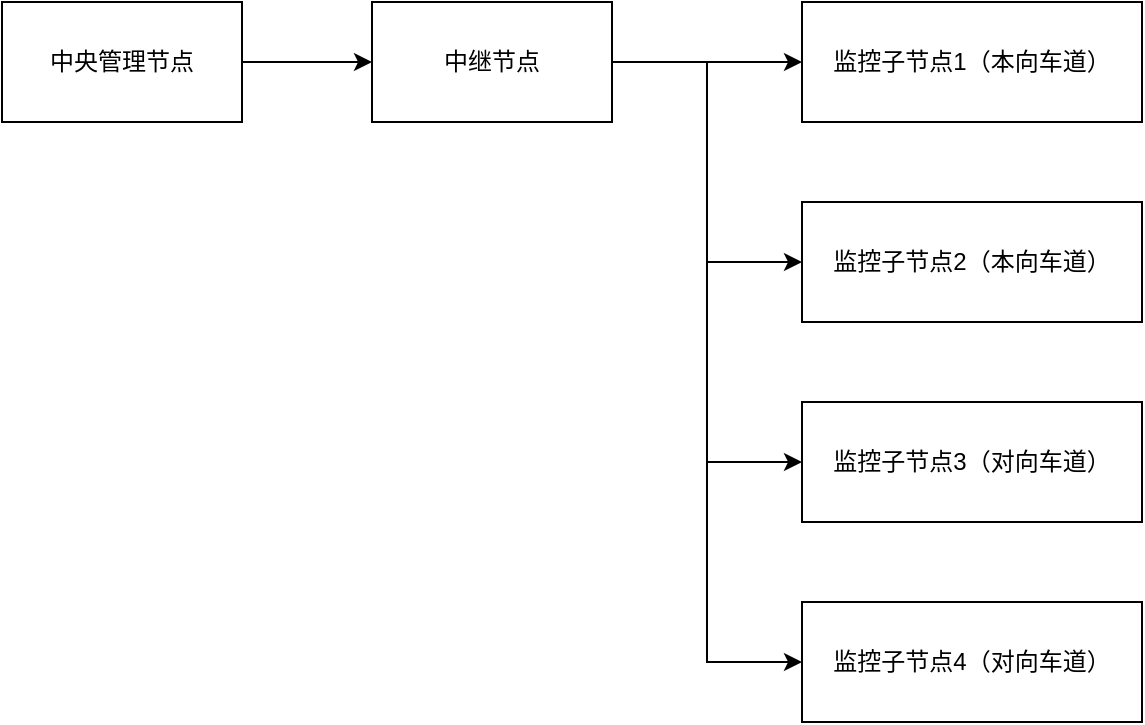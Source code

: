 <mxfile version="26.2.13">
  <diagram name="Page-1" id="_5ZA-SbzwZC6RXCUGsCD">
    <mxGraphModel dx="838" dy="508" grid="1" gridSize="10" guides="1" tooltips="1" connect="1" arrows="1" fold="1" page="1" pageScale="1" pageWidth="850" pageHeight="1100" math="0" shadow="0">
      <root>
        <mxCell id="0" />
        <mxCell id="1" parent="0" />
        <mxCell id="WNiRMjTejuKCVmON-htT-6" style="edgeStyle=orthogonalEdgeStyle;rounded=0;orthogonalLoop=1;jettySize=auto;html=1;exitX=1;exitY=0.5;exitDx=0;exitDy=0;entryX=0;entryY=0.5;entryDx=0;entryDy=0;" edge="1" parent="1" source="WNiRMjTejuKCVmON-htT-1" target="WNiRMjTejuKCVmON-htT-2">
          <mxGeometry relative="1" as="geometry" />
        </mxCell>
        <mxCell id="WNiRMjTejuKCVmON-htT-1" value="中央管理节点" style="rounded=0;whiteSpace=wrap;html=1;" vertex="1" parent="1">
          <mxGeometry x="120" y="180" width="120" height="60" as="geometry" />
        </mxCell>
        <mxCell id="WNiRMjTejuKCVmON-htT-7" style="edgeStyle=orthogonalEdgeStyle;rounded=0;orthogonalLoop=1;jettySize=auto;html=1;exitX=1;exitY=0.5;exitDx=0;exitDy=0;" edge="1" parent="1" source="WNiRMjTejuKCVmON-htT-2" target="WNiRMjTejuKCVmON-htT-3">
          <mxGeometry relative="1" as="geometry" />
        </mxCell>
        <mxCell id="WNiRMjTejuKCVmON-htT-15" style="edgeStyle=orthogonalEdgeStyle;rounded=0;orthogonalLoop=1;jettySize=auto;html=1;exitX=1;exitY=0.5;exitDx=0;exitDy=0;entryX=0;entryY=0.5;entryDx=0;entryDy=0;" edge="1" parent="1" source="WNiRMjTejuKCVmON-htT-2" target="WNiRMjTejuKCVmON-htT-12">
          <mxGeometry relative="1" as="geometry" />
        </mxCell>
        <mxCell id="WNiRMjTejuKCVmON-htT-16" style="edgeStyle=orthogonalEdgeStyle;rounded=0;orthogonalLoop=1;jettySize=auto;html=1;exitX=1;exitY=0.5;exitDx=0;exitDy=0;entryX=0;entryY=0.5;entryDx=0;entryDy=0;" edge="1" parent="1" source="WNiRMjTejuKCVmON-htT-2" target="WNiRMjTejuKCVmON-htT-13">
          <mxGeometry relative="1" as="geometry" />
        </mxCell>
        <mxCell id="WNiRMjTejuKCVmON-htT-17" style="edgeStyle=orthogonalEdgeStyle;rounded=0;orthogonalLoop=1;jettySize=auto;html=1;exitX=1;exitY=0.5;exitDx=0;exitDy=0;entryX=0;entryY=0.5;entryDx=0;entryDy=0;" edge="1" parent="1" source="WNiRMjTejuKCVmON-htT-2" target="WNiRMjTejuKCVmON-htT-14">
          <mxGeometry relative="1" as="geometry" />
        </mxCell>
        <mxCell id="WNiRMjTejuKCVmON-htT-2" value="中继节点" style="rounded=0;whiteSpace=wrap;html=1;" vertex="1" parent="1">
          <mxGeometry x="305" y="180" width="120" height="60" as="geometry" />
        </mxCell>
        <mxCell id="WNiRMjTejuKCVmON-htT-3" value="监控子节点1（本向车道）" style="rounded=0;whiteSpace=wrap;html=1;" vertex="1" parent="1">
          <mxGeometry x="520" y="180" width="170" height="60" as="geometry" />
        </mxCell>
        <mxCell id="WNiRMjTejuKCVmON-htT-12" value="监控子节点2（本向车道）" style="rounded=0;whiteSpace=wrap;html=1;" vertex="1" parent="1">
          <mxGeometry x="520" y="280" width="170" height="60" as="geometry" />
        </mxCell>
        <mxCell id="WNiRMjTejuKCVmON-htT-13" value="监控子节点3（对向车道）" style="rounded=0;whiteSpace=wrap;html=1;" vertex="1" parent="1">
          <mxGeometry x="520" y="380" width="170" height="60" as="geometry" />
        </mxCell>
        <mxCell id="WNiRMjTejuKCVmON-htT-14" value="监控子节点4（对向车道）" style="rounded=0;whiteSpace=wrap;html=1;" vertex="1" parent="1">
          <mxGeometry x="520" y="480" width="170" height="60" as="geometry" />
        </mxCell>
      </root>
    </mxGraphModel>
  </diagram>
</mxfile>
